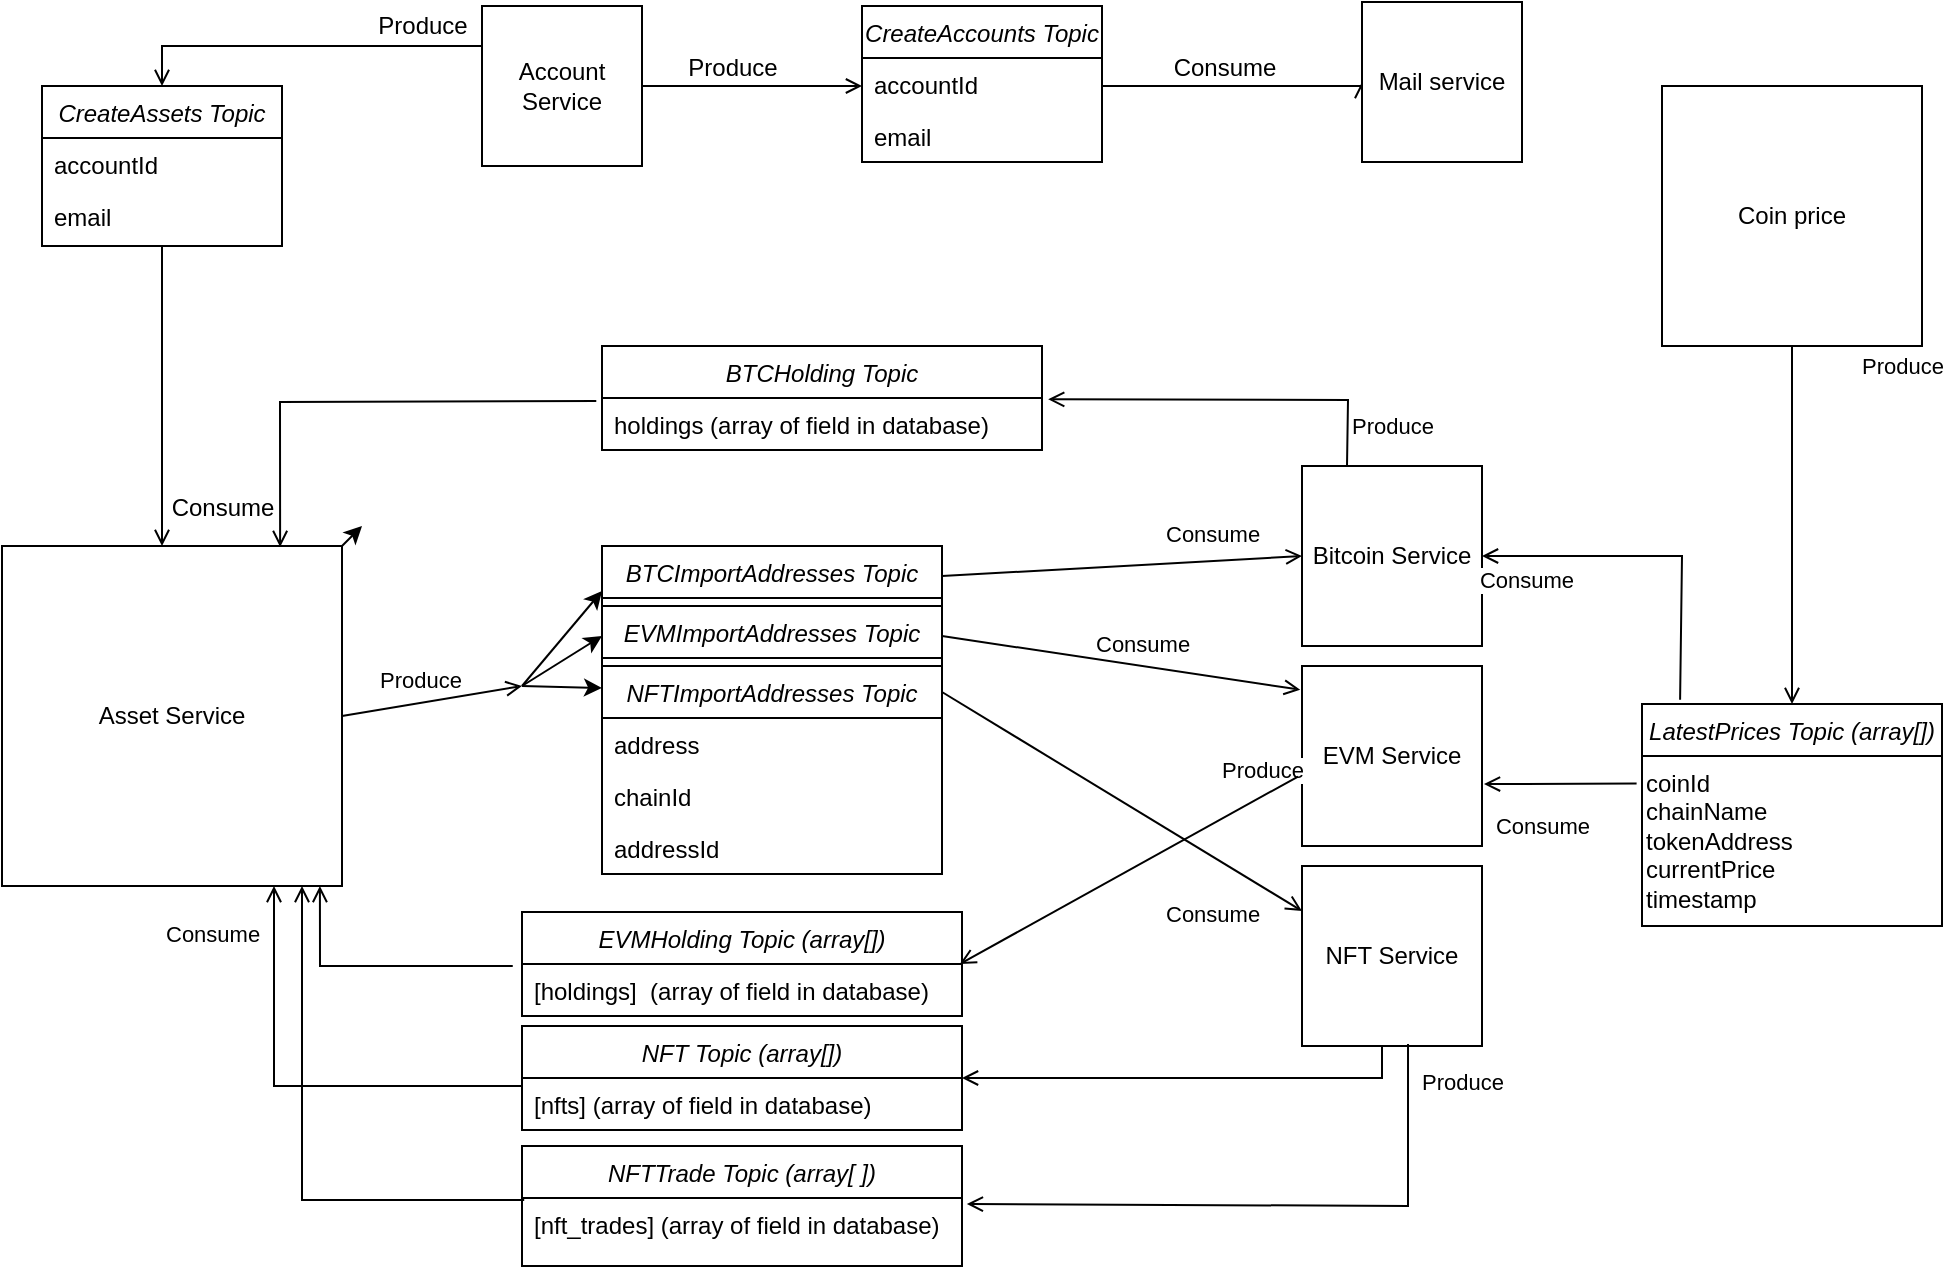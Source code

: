 <mxfile version="19.0.3" type="github">
  <diagram id="C5RBs43oDa-KdzZeNtuy" name="Page-1">
    <mxGraphModel dx="1596" dy="412" grid="1" gridSize="10" guides="1" tooltips="1" connect="1" arrows="1" fold="1" page="1" pageScale="1" pageWidth="827" pageHeight="1169" math="0" shadow="0">
      <root>
        <mxCell id="WIyWlLk6GJQsqaUBKTNV-0" />
        <mxCell id="WIyWlLk6GJQsqaUBKTNV-1" parent="WIyWlLk6GJQsqaUBKTNV-0" />
        <mxCell id="zkfFHV4jXpPFQw0GAbJ--0" value="CreateAccounts Topic" style="swimlane;fontStyle=2;align=center;verticalAlign=top;childLayout=stackLayout;horizontal=1;startSize=26;horizontalStack=0;resizeParent=1;resizeLast=0;collapsible=1;marginBottom=0;rounded=0;shadow=0;strokeWidth=1;" parent="WIyWlLk6GJQsqaUBKTNV-1" vertex="1">
          <mxGeometry x="330" y="250" width="120" height="78" as="geometry">
            <mxRectangle x="270" y="150" width="160" height="26" as="alternateBounds" />
          </mxGeometry>
        </mxCell>
        <mxCell id="zkfFHV4jXpPFQw0GAbJ--2" value="accountId" style="text;align=left;verticalAlign=top;spacingLeft=4;spacingRight=4;overflow=hidden;rotatable=0;points=[[0,0.5],[1,0.5]];portConstraint=eastwest;rounded=0;shadow=0;html=0;" parent="zkfFHV4jXpPFQw0GAbJ--0" vertex="1">
          <mxGeometry y="26" width="120" height="26" as="geometry" />
        </mxCell>
        <mxCell id="zkfFHV4jXpPFQw0GAbJ--1" value="email" style="text;align=left;verticalAlign=top;spacingLeft=4;spacingRight=4;overflow=hidden;rotatable=0;points=[[0,0.5],[1,0.5]];portConstraint=eastwest;" parent="zkfFHV4jXpPFQw0GAbJ--0" vertex="1">
          <mxGeometry y="52" width="120" height="26" as="geometry" />
        </mxCell>
        <mxCell id="zkfFHV4jXpPFQw0GAbJ--26" value="" style="endArrow=open;shadow=0;strokeWidth=1;rounded=0;endFill=1;edgeStyle=elbowEdgeStyle;elbow=vertical;entryX=0;entryY=0.5;entryDx=0;entryDy=0;exitX=1;exitY=0.5;exitDx=0;exitDy=0;" parent="WIyWlLk6GJQsqaUBKTNV-1" source="zkfFHV4jXpPFQw0GAbJ--2" target="MlaFfBJWEl4TWlq0VyIb-7" edge="1">
          <mxGeometry x="0.5" y="41" relative="1" as="geometry">
            <mxPoint x="420" y="290" as="sourcePoint" />
            <mxPoint x="530" y="228.33" as="targetPoint" />
            <mxPoint x="-40" y="32" as="offset" />
            <Array as="points">
              <mxPoint x="480" y="290" />
            </Array>
          </mxGeometry>
        </mxCell>
        <mxCell id="zkfFHV4jXpPFQw0GAbJ--29" value="Consume" style="text;html=1;resizable=0;points=[];;align=center;verticalAlign=middle;labelBackgroundColor=none;rounded=0;shadow=0;strokeWidth=1;fontSize=12;" parent="zkfFHV4jXpPFQw0GAbJ--26" vertex="1" connectable="0">
          <mxGeometry x="0.5" y="49" relative="1" as="geometry">
            <mxPoint x="-38" y="40" as="offset" />
          </mxGeometry>
        </mxCell>
        <mxCell id="MlaFfBJWEl4TWlq0VyIb-1" value="" style="endArrow=open;shadow=0;strokeWidth=1;rounded=0;endFill=1;edgeStyle=elbowEdgeStyle;elbow=vertical;exitX=1;exitY=0.5;exitDx=0;exitDy=0;exitPerimeter=0;" edge="1" parent="WIyWlLk6GJQsqaUBKTNV-1" source="MlaFfBJWEl4TWlq0VyIb-6">
          <mxGeometry x="0.5" y="41" relative="1" as="geometry">
            <mxPoint x="150" y="190" as="sourcePoint" />
            <mxPoint x="330" y="290" as="targetPoint" />
            <mxPoint x="-40" y="32" as="offset" />
            <Array as="points">
              <mxPoint x="280" y="290" />
            </Array>
          </mxGeometry>
        </mxCell>
        <mxCell id="MlaFfBJWEl4TWlq0VyIb-3" value="Produce" style="text;html=1;resizable=0;points=[];;align=center;verticalAlign=middle;labelBackgroundColor=none;rounded=0;shadow=0;strokeWidth=1;fontSize=12;" vertex="1" connectable="0" parent="MlaFfBJWEl4TWlq0VyIb-1">
          <mxGeometry x="0.5" y="49" relative="1" as="geometry">
            <mxPoint x="-38" y="40" as="offset" />
          </mxGeometry>
        </mxCell>
        <mxCell id="MlaFfBJWEl4TWlq0VyIb-6" value="Account Service" style="whiteSpace=wrap;html=1;aspect=fixed;" vertex="1" parent="WIyWlLk6GJQsqaUBKTNV-1">
          <mxGeometry x="140" y="250" width="80" height="80" as="geometry" />
        </mxCell>
        <mxCell id="MlaFfBJWEl4TWlq0VyIb-7" value="Mail service" style="whiteSpace=wrap;html=1;aspect=fixed;" vertex="1" parent="WIyWlLk6GJQsqaUBKTNV-1">
          <mxGeometry x="580" y="248" width="80" height="80" as="geometry" />
        </mxCell>
        <mxCell id="MlaFfBJWEl4TWlq0VyIb-8" value="CreateAssets Topic" style="swimlane;fontStyle=2;align=center;verticalAlign=top;childLayout=stackLayout;horizontal=1;startSize=26;horizontalStack=0;resizeParent=1;resizeLast=0;collapsible=1;marginBottom=0;rounded=0;shadow=0;strokeWidth=1;" vertex="1" parent="WIyWlLk6GJQsqaUBKTNV-1">
          <mxGeometry x="-80" y="290" width="120" height="80" as="geometry">
            <mxRectangle x="230" y="140" width="160" height="26" as="alternateBounds" />
          </mxGeometry>
        </mxCell>
        <mxCell id="MlaFfBJWEl4TWlq0VyIb-19" value="accountId" style="text;align=left;verticalAlign=top;spacingLeft=4;spacingRight=4;overflow=hidden;rotatable=0;points=[[0,0.5],[1,0.5]];portConstraint=eastwest;rounded=0;shadow=0;html=0;" vertex="1" parent="MlaFfBJWEl4TWlq0VyIb-8">
          <mxGeometry y="26" width="120" height="26" as="geometry" />
        </mxCell>
        <mxCell id="MlaFfBJWEl4TWlq0VyIb-20" value="email" style="text;align=left;verticalAlign=top;spacingLeft=4;spacingRight=4;overflow=hidden;rotatable=0;points=[[0,0.5],[1,0.5]];portConstraint=eastwest;" vertex="1" parent="MlaFfBJWEl4TWlq0VyIb-8">
          <mxGeometry y="52" width="120" height="26" as="geometry" />
        </mxCell>
        <mxCell id="MlaFfBJWEl4TWlq0VyIb-12" value="" style="endArrow=open;shadow=0;strokeWidth=1;rounded=0;endFill=1;edgeStyle=elbowEdgeStyle;elbow=vertical;entryX=0.5;entryY=0;entryDx=0;entryDy=0;" edge="1" parent="WIyWlLk6GJQsqaUBKTNV-1" target="MlaFfBJWEl4TWlq0VyIb-8">
          <mxGeometry x="0.5" y="41" relative="1" as="geometry">
            <mxPoint x="140" y="270" as="sourcePoint" />
            <mxPoint x="270" y="310" as="targetPoint" />
            <mxPoint x="-40" y="32" as="offset" />
            <Array as="points">
              <mxPoint x="60" y="270" />
            </Array>
          </mxGeometry>
        </mxCell>
        <mxCell id="MlaFfBJWEl4TWlq0VyIb-14" value="Produce" style="text;html=1;resizable=0;points=[];;align=center;verticalAlign=middle;labelBackgroundColor=none;rounded=0;shadow=0;strokeWidth=1;fontSize=12;" vertex="1" connectable="0" parent="MlaFfBJWEl4TWlq0VyIb-12">
          <mxGeometry x="0.5" y="49" relative="1" as="geometry">
            <mxPoint x="105" y="-59" as="offset" />
          </mxGeometry>
        </mxCell>
        <mxCell id="MlaFfBJWEl4TWlq0VyIb-132" style="edgeStyle=none;rounded=0;orthogonalLoop=1;jettySize=auto;html=1;exitX=1;exitY=0;exitDx=0;exitDy=0;" edge="1" parent="WIyWlLk6GJQsqaUBKTNV-1" source="MlaFfBJWEl4TWlq0VyIb-18">
          <mxGeometry relative="1" as="geometry">
            <mxPoint x="80" y="510" as="targetPoint" />
          </mxGeometry>
        </mxCell>
        <mxCell id="MlaFfBJWEl4TWlq0VyIb-18" value="Asset Service" style="whiteSpace=wrap;html=1;aspect=fixed;" vertex="1" parent="WIyWlLk6GJQsqaUBKTNV-1">
          <mxGeometry x="-100" y="520" width="170" height="170" as="geometry" />
        </mxCell>
        <mxCell id="MlaFfBJWEl4TWlq0VyIb-22" value="EVM Service" style="whiteSpace=wrap;html=1;aspect=fixed;" vertex="1" parent="WIyWlLk6GJQsqaUBKTNV-1">
          <mxGeometry x="550" y="580" width="90" height="90" as="geometry" />
        </mxCell>
        <mxCell id="MlaFfBJWEl4TWlq0VyIb-23" value="Bitcoin Service" style="whiteSpace=wrap;html=1;aspect=fixed;" vertex="1" parent="WIyWlLk6GJQsqaUBKTNV-1">
          <mxGeometry x="550" y="480" width="90" height="90" as="geometry" />
        </mxCell>
        <mxCell id="MlaFfBJWEl4TWlq0VyIb-25" value="NFT Service" style="whiteSpace=wrap;html=1;aspect=fixed;" vertex="1" parent="WIyWlLk6GJQsqaUBKTNV-1">
          <mxGeometry x="550" y="680" width="90" height="90" as="geometry" />
        </mxCell>
        <mxCell id="MlaFfBJWEl4TWlq0VyIb-77" style="edgeStyle=none;rounded=0;orthogonalLoop=1;jettySize=auto;html=1;entryX=0;entryY=0.75;entryDx=0;entryDy=0;" edge="1" parent="WIyWlLk6GJQsqaUBKTNV-1" target="MlaFfBJWEl4TWlq0VyIb-26">
          <mxGeometry relative="1" as="geometry">
            <mxPoint x="160" y="590" as="targetPoint" />
            <mxPoint x="160" y="590" as="sourcePoint" />
          </mxGeometry>
        </mxCell>
        <mxCell id="MlaFfBJWEl4TWlq0VyIb-26" value="BTCImportAddresses Topic" style="swimlane;fontStyle=2;align=center;verticalAlign=top;childLayout=stackLayout;horizontal=1;startSize=26;horizontalStack=0;resizeParent=1;resizeLast=0;collapsible=1;marginBottom=0;rounded=0;shadow=0;strokeWidth=1;" vertex="1" parent="WIyWlLk6GJQsqaUBKTNV-1">
          <mxGeometry x="200" y="520" width="170" height="30" as="geometry">
            <mxRectangle x="220" y="520" width="160" height="26" as="alternateBounds" />
          </mxGeometry>
        </mxCell>
        <mxCell id="MlaFfBJWEl4TWlq0VyIb-30" value="EVMImportAddresses Topic" style="swimlane;fontStyle=2;align=center;verticalAlign=top;childLayout=stackLayout;horizontal=1;startSize=26;horizontalStack=0;resizeParent=1;resizeLast=0;collapsible=1;marginBottom=0;rounded=0;shadow=0;strokeWidth=1;" vertex="1" parent="WIyWlLk6GJQsqaUBKTNV-1">
          <mxGeometry x="200" y="550" width="170" height="30" as="geometry">
            <mxRectangle x="230" y="140" width="160" height="26" as="alternateBounds" />
          </mxGeometry>
        </mxCell>
        <mxCell id="MlaFfBJWEl4TWlq0VyIb-36" value="NFTImportAddresses Topic" style="swimlane;fontStyle=2;align=center;verticalAlign=top;childLayout=stackLayout;horizontal=1;startSize=26;horizontalStack=0;resizeParent=1;resizeLast=0;collapsible=1;marginBottom=0;rounded=0;shadow=0;strokeWidth=1;" vertex="1" parent="WIyWlLk6GJQsqaUBKTNV-1">
          <mxGeometry x="200" y="580" width="170" height="104" as="geometry">
            <mxRectangle x="230" y="140" width="160" height="26" as="alternateBounds" />
          </mxGeometry>
        </mxCell>
        <mxCell id="MlaFfBJWEl4TWlq0VyIb-49" value="address" style="text;align=left;verticalAlign=top;spacingLeft=4;spacingRight=4;overflow=hidden;rotatable=0;points=[[0,0.5],[1,0.5]];portConstraint=eastwest;rounded=0;shadow=0;html=0;" vertex="1" parent="MlaFfBJWEl4TWlq0VyIb-36">
          <mxGeometry y="26" width="170" height="26" as="geometry" />
        </mxCell>
        <mxCell id="MlaFfBJWEl4TWlq0VyIb-50" value="chainId" style="text;align=left;verticalAlign=top;spacingLeft=4;spacingRight=4;overflow=hidden;rotatable=0;points=[[0,0.5],[1,0.5]];portConstraint=eastwest;rounded=0;shadow=0;html=0;" vertex="1" parent="MlaFfBJWEl4TWlq0VyIb-36">
          <mxGeometry y="52" width="170" height="26" as="geometry" />
        </mxCell>
        <mxCell id="MlaFfBJWEl4TWlq0VyIb-51" value="addressId" style="text;align=left;verticalAlign=top;spacingLeft=4;spacingRight=4;overflow=hidden;rotatable=0;points=[[0,0.5],[1,0.5]];portConstraint=eastwest;rounded=0;shadow=0;html=0;" vertex="1" parent="MlaFfBJWEl4TWlq0VyIb-36">
          <mxGeometry y="78" width="170" height="26" as="geometry" />
        </mxCell>
        <mxCell id="MlaFfBJWEl4TWlq0VyIb-60" value="" style="endArrow=open;shadow=0;strokeWidth=1;rounded=0;endFill=1;elbow=vertical;exitX=1;exitY=0.5;exitDx=0;exitDy=0;entryX=0;entryY=0.5;entryDx=0;entryDy=0;" edge="1" parent="WIyWlLk6GJQsqaUBKTNV-1" source="MlaFfBJWEl4TWlq0VyIb-26" target="MlaFfBJWEl4TWlq0VyIb-23">
          <mxGeometry x="0.5" y="41" relative="1" as="geometry">
            <mxPoint x="370" y="560" as="sourcePoint" />
            <mxPoint x="510.51" y="592.93" as="targetPoint" />
            <mxPoint x="-40" y="32" as="offset" />
            <Array as="points" />
          </mxGeometry>
        </mxCell>
        <mxCell id="MlaFfBJWEl4TWlq0VyIb-61" value="&lt;span style=&quot;color: rgb(0, 0, 0); font-family: Helvetica; font-size: 11px; font-style: normal; font-variant-ligatures: normal; font-variant-caps: normal; font-weight: 400; letter-spacing: normal; orphans: 2; text-align: center; text-indent: 0px; text-transform: none; widows: 2; word-spacing: 0px; -webkit-text-stroke-width: 0px; background-color: rgb(255, 255, 255); text-decoration-thickness: initial; text-decoration-style: initial; text-decoration-color: initial; float: none; display: inline !important;&quot;&gt;Consume&lt;/span&gt;" style="text;whiteSpace=wrap;html=1;" vertex="1" parent="WIyWlLk6GJQsqaUBKTNV-1">
          <mxGeometry x="480" y="500" width="70" height="30" as="geometry" />
        </mxCell>
        <mxCell id="MlaFfBJWEl4TWlq0VyIb-62" value="" style="endArrow=open;shadow=0;strokeWidth=1;rounded=0;endFill=1;elbow=vertical;exitX=1;exitY=0.5;exitDx=0;exitDy=0;entryX=-0.01;entryY=0.132;entryDx=0;entryDy=0;entryPerimeter=0;" edge="1" parent="WIyWlLk6GJQsqaUBKTNV-1" source="MlaFfBJWEl4TWlq0VyIb-30" target="MlaFfBJWEl4TWlq0VyIb-22">
          <mxGeometry x="0.5" y="41" relative="1" as="geometry">
            <mxPoint x="370" y="585" as="sourcePoint" />
            <mxPoint x="550" y="620" as="targetPoint" />
            <mxPoint x="-40" y="32" as="offset" />
            <Array as="points" />
          </mxGeometry>
        </mxCell>
        <mxCell id="MlaFfBJWEl4TWlq0VyIb-63" value="&lt;span style=&quot;color: rgb(0, 0, 0); font-family: Helvetica; font-size: 11px; font-style: normal; font-variant-ligatures: normal; font-variant-caps: normal; font-weight: 400; letter-spacing: normal; orphans: 2; text-align: center; text-indent: 0px; text-transform: none; widows: 2; word-spacing: 0px; -webkit-text-stroke-width: 0px; background-color: rgb(255, 255, 255); text-decoration-thickness: initial; text-decoration-style: initial; text-decoration-color: initial; float: none; display: inline !important;&quot;&gt;Consume&lt;/span&gt;" style="text;whiteSpace=wrap;html=1;" vertex="1" parent="WIyWlLk6GJQsqaUBKTNV-1">
          <mxGeometry x="445" y="555" width="70" height="30" as="geometry" />
        </mxCell>
        <mxCell id="MlaFfBJWEl4TWlq0VyIb-68" value="" style="endArrow=open;shadow=0;strokeWidth=1;rounded=0;endFill=1;edgeStyle=elbowEdgeStyle;elbow=vertical;exitX=0.5;exitY=1;exitDx=0;exitDy=0;" edge="1" parent="WIyWlLk6GJQsqaUBKTNV-1" source="MlaFfBJWEl4TWlq0VyIb-8" target="MlaFfBJWEl4TWlq0VyIb-18">
          <mxGeometry x="0.5" y="41" relative="1" as="geometry">
            <mxPoint x="308.96" y="359.998" as="sourcePoint" />
            <mxPoint x="610.0" y="531.48" as="targetPoint" />
            <mxPoint x="-40" y="32" as="offset" />
            <Array as="points">
              <mxPoint x="-20" y="500" />
              <mxPoint x="30" y="390" />
            </Array>
          </mxGeometry>
        </mxCell>
        <mxCell id="MlaFfBJWEl4TWlq0VyIb-69" value="Consume" style="text;html=1;resizable=0;points=[];;align=center;verticalAlign=middle;labelBackgroundColor=none;rounded=0;shadow=0;strokeWidth=1;fontSize=12;" vertex="1" connectable="0" parent="MlaFfBJWEl4TWlq0VyIb-68">
          <mxGeometry x="0.5" y="49" relative="1" as="geometry">
            <mxPoint x="-19" y="18" as="offset" />
          </mxGeometry>
        </mxCell>
        <mxCell id="MlaFfBJWEl4TWlq0VyIb-72" value="" style="endArrow=open;shadow=0;strokeWidth=1;rounded=0;endFill=1;elbow=vertical;exitX=1;exitY=0.125;exitDx=0;exitDy=0;exitPerimeter=0;entryX=0;entryY=0.25;entryDx=0;entryDy=0;" edge="1" parent="WIyWlLk6GJQsqaUBKTNV-1" source="MlaFfBJWEl4TWlq0VyIb-36" target="MlaFfBJWEl4TWlq0VyIb-25">
          <mxGeometry x="0.5" y="41" relative="1" as="geometry">
            <mxPoint x="380" y="595" as="sourcePoint" />
            <mxPoint x="560" y="630" as="targetPoint" />
            <mxPoint x="-40" y="32" as="offset" />
            <Array as="points" />
          </mxGeometry>
        </mxCell>
        <mxCell id="MlaFfBJWEl4TWlq0VyIb-111" value="" style="edgeStyle=none;rounded=0;orthogonalLoop=1;jettySize=auto;html=1;" edge="1" parent="WIyWlLk6GJQsqaUBKTNV-1" source="MlaFfBJWEl4TWlq0VyIb-73" target="MlaFfBJWEl4TWlq0VyIb-25">
          <mxGeometry relative="1" as="geometry" />
        </mxCell>
        <mxCell id="MlaFfBJWEl4TWlq0VyIb-73" value="&lt;span style=&quot;color: rgb(0, 0, 0); font-family: Helvetica; font-size: 11px; font-style: normal; font-variant-ligatures: normal; font-variant-caps: normal; font-weight: 400; letter-spacing: normal; orphans: 2; text-align: center; text-indent: 0px; text-transform: none; widows: 2; word-spacing: 0px; -webkit-text-stroke-width: 0px; background-color: rgb(255, 255, 255); text-decoration-thickness: initial; text-decoration-style: initial; text-decoration-color: initial; float: none; display: inline !important;&quot;&gt;Consume&lt;/span&gt;" style="text;whiteSpace=wrap;html=1;" vertex="1" parent="WIyWlLk6GJQsqaUBKTNV-1">
          <mxGeometry x="480" y="690" width="70" height="30" as="geometry" />
        </mxCell>
        <mxCell id="MlaFfBJWEl4TWlq0VyIb-75" value="" style="endArrow=open;shadow=0;strokeWidth=1;rounded=0;endFill=1;elbow=vertical;exitX=1;exitY=0.5;exitDx=0;exitDy=0;" edge="1" parent="WIyWlLk6GJQsqaUBKTNV-1" source="MlaFfBJWEl4TWlq0VyIb-18">
          <mxGeometry x="0.5" y="41" relative="1" as="geometry">
            <mxPoint x="380" y="575" as="sourcePoint" />
            <mxPoint x="160" y="590" as="targetPoint" />
            <mxPoint x="-40" y="32" as="offset" />
          </mxGeometry>
        </mxCell>
        <mxCell id="MlaFfBJWEl4TWlq0VyIb-76" value="Produce" style="edgeLabel;html=1;align=center;verticalAlign=middle;resizable=0;points=[];" vertex="1" connectable="0" parent="MlaFfBJWEl4TWlq0VyIb-75">
          <mxGeometry x="-0.475" y="4" relative="1" as="geometry">
            <mxPoint x="16" y="-10" as="offset" />
          </mxGeometry>
        </mxCell>
        <mxCell id="MlaFfBJWEl4TWlq0VyIb-78" style="edgeStyle=none;rounded=0;orthogonalLoop=1;jettySize=auto;html=1;entryX=0;entryY=0.5;entryDx=0;entryDy=0;" edge="1" parent="WIyWlLk6GJQsqaUBKTNV-1" target="MlaFfBJWEl4TWlq0VyIb-30">
          <mxGeometry relative="1" as="geometry">
            <mxPoint x="210" y="552.5" as="targetPoint" />
            <mxPoint x="160" y="590" as="sourcePoint" />
          </mxGeometry>
        </mxCell>
        <mxCell id="MlaFfBJWEl4TWlq0VyIb-79" style="edgeStyle=none;rounded=0;orthogonalLoop=1;jettySize=auto;html=1;" edge="1" parent="WIyWlLk6GJQsqaUBKTNV-1">
          <mxGeometry relative="1" as="geometry">
            <mxPoint x="200" y="591" as="targetPoint" />
            <mxPoint x="160" y="590" as="sourcePoint" />
          </mxGeometry>
        </mxCell>
        <mxCell id="MlaFfBJWEl4TWlq0VyIb-83" value="BTCHolding Topic&#xa;" style="swimlane;fontStyle=2;align=center;verticalAlign=top;childLayout=stackLayout;horizontal=1;startSize=26;horizontalStack=0;resizeParent=1;resizeLast=0;collapsible=1;marginBottom=0;rounded=0;shadow=0;strokeWidth=1;" vertex="1" parent="WIyWlLk6GJQsqaUBKTNV-1">
          <mxGeometry x="200" y="420" width="220" height="52" as="geometry">
            <mxRectangle x="200" y="420" width="160" height="70" as="alternateBounds" />
          </mxGeometry>
        </mxCell>
        <mxCell id="MlaFfBJWEl4TWlq0VyIb-90" value="holdings (array of field in database)" style="text;align=left;verticalAlign=top;spacingLeft=4;spacingRight=4;overflow=hidden;rotatable=0;points=[[0,0.5],[1,0.5]];portConstraint=eastwest;rounded=0;shadow=0;html=0;" vertex="1" parent="MlaFfBJWEl4TWlq0VyIb-83">
          <mxGeometry y="26" width="220" height="26" as="geometry" />
        </mxCell>
        <mxCell id="MlaFfBJWEl4TWlq0VyIb-87" value="Produce" style="edgeLabel;html=1;align=center;verticalAlign=middle;resizable=0;points=[];" vertex="1" connectable="0" parent="WIyWlLk6GJQsqaUBKTNV-1">
          <mxGeometry x="594.996" y="459.999" as="geometry" />
        </mxCell>
        <mxCell id="MlaFfBJWEl4TWlq0VyIb-88" value="" style="endArrow=open;shadow=0;strokeWidth=1;rounded=0;endFill=1;edgeStyle=elbowEdgeStyle;elbow=vertical;entryX=0.8;entryY=1;entryDx=0;entryDy=0;startArrow=none;entryPerimeter=0;" edge="1" parent="WIyWlLk6GJQsqaUBKTNV-1" source="MlaFfBJWEl4TWlq0VyIb-92" target="MlaFfBJWEl4TWlq0VyIb-18">
          <mxGeometry x="0.5" y="41" relative="1" as="geometry">
            <mxPoint x="548" y="770" as="sourcePoint" />
            <mxPoint x="22.28" y="821.02" as="targetPoint" />
            <mxPoint x="-40" y="32" as="offset" />
            <Array as="points">
              <mxPoint x="-15" y="790" />
            </Array>
          </mxGeometry>
        </mxCell>
        <mxCell id="MlaFfBJWEl4TWlq0VyIb-92" value="NFT Topic (array[])" style="swimlane;fontStyle=2;align=center;verticalAlign=top;childLayout=stackLayout;horizontal=1;startSize=26;horizontalStack=0;resizeParent=1;resizeLast=0;collapsible=1;marginBottom=0;rounded=0;shadow=0;strokeWidth=1;" vertex="1" parent="WIyWlLk6GJQsqaUBKTNV-1">
          <mxGeometry x="160" y="760" width="220" height="52" as="geometry">
            <mxRectangle x="200" y="420" width="160" height="70" as="alternateBounds" />
          </mxGeometry>
        </mxCell>
        <mxCell id="MlaFfBJWEl4TWlq0VyIb-93" value="[nfts] (array of field in database)" style="text;align=left;verticalAlign=top;spacingLeft=4;spacingRight=4;overflow=hidden;rotatable=0;points=[[0,0.5],[1,0.5]];portConstraint=eastwest;rounded=0;shadow=0;html=0;" vertex="1" parent="MlaFfBJWEl4TWlq0VyIb-92">
          <mxGeometry y="26" width="220" height="26" as="geometry" />
        </mxCell>
        <mxCell id="MlaFfBJWEl4TWlq0VyIb-95" value="NFTTrade Topic (array[ ])" style="swimlane;fontStyle=2;align=center;verticalAlign=top;childLayout=stackLayout;horizontal=1;startSize=26;horizontalStack=0;resizeParent=1;resizeLast=0;collapsible=1;marginBottom=0;rounded=0;shadow=0;strokeWidth=1;" vertex="1" parent="WIyWlLk6GJQsqaUBKTNV-1">
          <mxGeometry x="160" y="820" width="220" height="60" as="geometry">
            <mxRectangle x="200" y="420" width="160" height="70" as="alternateBounds" />
          </mxGeometry>
        </mxCell>
        <mxCell id="MlaFfBJWEl4TWlq0VyIb-96" value="[nft_trades] (array of field in database)" style="text;align=left;verticalAlign=top;spacingLeft=4;spacingRight=4;overflow=hidden;rotatable=0;points=[[0,0.5],[1,0.5]];portConstraint=eastwest;rounded=0;shadow=0;html=0;" vertex="1" parent="MlaFfBJWEl4TWlq0VyIb-95">
          <mxGeometry y="26" width="220" height="34" as="geometry" />
        </mxCell>
        <mxCell id="MlaFfBJWEl4TWlq0VyIb-97" value="&lt;span style=&quot;color: rgb(0, 0, 0); font-family: Helvetica; font-size: 11px; font-style: normal; font-variant-ligatures: normal; font-variant-caps: normal; font-weight: 400; letter-spacing: normal; orphans: 2; text-align: center; text-indent: 0px; text-transform: none; widows: 2; word-spacing: 0px; -webkit-text-stroke-width: 0px; background-color: rgb(255, 255, 255); text-decoration-thickness: initial; text-decoration-style: initial; text-decoration-color: initial; float: none; display: inline !important;&quot;&gt;Consume&lt;/span&gt;" style="text;whiteSpace=wrap;html=1;" vertex="1" parent="WIyWlLk6GJQsqaUBKTNV-1">
          <mxGeometry x="-20" y="700" width="70" height="30" as="geometry" />
        </mxCell>
        <mxCell id="MlaFfBJWEl4TWlq0VyIb-99" value="Produce" style="edgeLabel;html=1;align=center;verticalAlign=middle;resizable=0;points=[];" vertex="1" connectable="0" parent="WIyWlLk6GJQsqaUBKTNV-1">
          <mxGeometry x="529.996" y="631.999" as="geometry" />
        </mxCell>
        <mxCell id="MlaFfBJWEl4TWlq0VyIb-100" value="Produce" style="edgeLabel;html=1;align=center;verticalAlign=middle;resizable=0;points=[];" vertex="1" connectable="0" parent="WIyWlLk6GJQsqaUBKTNV-1">
          <mxGeometry x="619.996" y="769.999" as="geometry">
            <mxPoint x="10" y="18" as="offset" />
          </mxGeometry>
        </mxCell>
        <mxCell id="MlaFfBJWEl4TWlq0VyIb-101" value="" style="endArrow=open;shadow=0;strokeWidth=1;rounded=0;endFill=1;edgeStyle=elbowEdgeStyle;elbow=vertical;startArrow=none;exitX=0.005;exitY=0.029;exitDx=0;exitDy=0;exitPerimeter=0;" edge="1" parent="WIyWlLk6GJQsqaUBKTNV-1" source="MlaFfBJWEl4TWlq0VyIb-96">
          <mxGeometry x="0.5" y="41" relative="1" as="geometry">
            <mxPoint x="170" y="780" as="sourcePoint" />
            <mxPoint x="50" y="690" as="targetPoint" />
            <mxPoint x="-40" y="32" as="offset" />
            <Array as="points">
              <mxPoint x="100" y="847" />
              <mxPoint x="-30" y="820" />
            </Array>
          </mxGeometry>
        </mxCell>
        <mxCell id="MlaFfBJWEl4TWlq0VyIb-103" value="EVMHolding Topic (array[])" style="swimlane;fontStyle=2;align=center;verticalAlign=top;childLayout=stackLayout;horizontal=1;startSize=26;horizontalStack=0;resizeParent=1;resizeLast=0;collapsible=1;marginBottom=0;rounded=0;shadow=0;strokeWidth=1;" vertex="1" parent="WIyWlLk6GJQsqaUBKTNV-1">
          <mxGeometry x="160" y="703" width="220" height="52" as="geometry">
            <mxRectangle x="200" y="420" width="160" height="70" as="alternateBounds" />
          </mxGeometry>
        </mxCell>
        <mxCell id="MlaFfBJWEl4TWlq0VyIb-104" value="[holdings]  (array of field in database)" style="text;align=left;verticalAlign=top;spacingLeft=4;spacingRight=4;overflow=hidden;rotatable=0;points=[[0,0.5],[1,0.5]];portConstraint=eastwest;rounded=0;shadow=0;html=0;" vertex="1" parent="MlaFfBJWEl4TWlq0VyIb-103">
          <mxGeometry y="26" width="220" height="26" as="geometry" />
        </mxCell>
        <mxCell id="MlaFfBJWEl4TWlq0VyIb-105" value="" style="endArrow=open;shadow=0;strokeWidth=1;rounded=0;endFill=1;elbow=vertical;exitX=-0.022;exitY=0.614;exitDx=0;exitDy=0;entryX=0.995;entryY=0;entryDx=0;entryDy=0;entryPerimeter=0;exitPerimeter=0;" edge="1" parent="WIyWlLk6GJQsqaUBKTNV-1" source="MlaFfBJWEl4TWlq0VyIb-22" target="MlaFfBJWEl4TWlq0VyIb-104">
          <mxGeometry x="0.5" y="41" relative="1" as="geometry">
            <mxPoint x="380" y="603" as="sourcePoint" />
            <mxPoint x="560" y="716.5" as="targetPoint" />
            <mxPoint x="-40" y="32" as="offset" />
            <Array as="points" />
          </mxGeometry>
        </mxCell>
        <mxCell id="MlaFfBJWEl4TWlq0VyIb-106" value="" style="endArrow=open;shadow=0;strokeWidth=1;rounded=0;endFill=1;elbow=vertical;exitX=-0.021;exitY=0.038;exitDx=0;exitDy=0;entryX=0.935;entryY=1;entryDx=0;entryDy=0;exitPerimeter=0;entryPerimeter=0;" edge="1" parent="WIyWlLk6GJQsqaUBKTNV-1" source="MlaFfBJWEl4TWlq0VyIb-104" target="MlaFfBJWEl4TWlq0VyIb-18">
          <mxGeometry x="0.5" y="41" relative="1" as="geometry">
            <mxPoint x="560" y="657.5" as="sourcePoint" />
            <mxPoint x="359.05" y="739" as="targetPoint" />
            <mxPoint x="-40" y="32" as="offset" />
            <Array as="points">
              <mxPoint x="59" y="730" />
            </Array>
          </mxGeometry>
        </mxCell>
        <mxCell id="MlaFfBJWEl4TWlq0VyIb-109" value="" style="endArrow=open;shadow=0;strokeWidth=1;rounded=0;endFill=1;elbow=vertical;entryX=1.011;entryY=0.088;entryDx=0;entryDy=0;entryPerimeter=0;exitX=0.589;exitY=0.989;exitDx=0;exitDy=0;exitPerimeter=0;" edge="1" parent="WIyWlLk6GJQsqaUBKTNV-1" source="MlaFfBJWEl4TWlq0VyIb-25" target="MlaFfBJWEl4TWlq0VyIb-96">
          <mxGeometry x="0.5" y="41" relative="1" as="geometry">
            <mxPoint x="610" y="780" as="sourcePoint" />
            <mxPoint x="350" y="840" as="targetPoint" />
            <mxPoint x="-40" y="32" as="offset" />
            <Array as="points">
              <mxPoint x="603" y="850" />
            </Array>
          </mxGeometry>
        </mxCell>
        <mxCell id="MlaFfBJWEl4TWlq0VyIb-110" value="" style="endArrow=open;shadow=0;strokeWidth=1;rounded=0;endFill=1;elbow=vertical;entryX=1;entryY=0.5;entryDx=0;entryDy=0;" edge="1" parent="WIyWlLk6GJQsqaUBKTNV-1" target="MlaFfBJWEl4TWlq0VyIb-92">
          <mxGeometry x="0.5" y="41" relative="1" as="geometry">
            <mxPoint x="590" y="770" as="sourcePoint" />
            <mxPoint x="350.0" y="784.992" as="targetPoint" />
            <mxPoint x="-40" y="32" as="offset" />
            <Array as="points">
              <mxPoint x="590" y="786" />
            </Array>
          </mxGeometry>
        </mxCell>
        <mxCell id="MlaFfBJWEl4TWlq0VyIb-114" value="Coin price" style="whiteSpace=wrap;html=1;aspect=fixed;" vertex="1" parent="WIyWlLk6GJQsqaUBKTNV-1">
          <mxGeometry x="730" y="290" width="130" height="130" as="geometry" />
        </mxCell>
        <mxCell id="MlaFfBJWEl4TWlq0VyIb-115" value="" style="endArrow=open;shadow=0;strokeWidth=1;rounded=0;endFill=1;elbow=vertical;exitX=0.25;exitY=0;exitDx=0;exitDy=0;entryX=1.014;entryY=0.026;entryDx=0;entryDy=0;entryPerimeter=0;" edge="1" parent="WIyWlLk6GJQsqaUBKTNV-1" source="MlaFfBJWEl4TWlq0VyIb-23" target="MlaFfBJWEl4TWlq0VyIb-90">
          <mxGeometry x="0.5" y="41" relative="1" as="geometry">
            <mxPoint x="558.02" y="645.26" as="sourcePoint" />
            <mxPoint x="450" y="460" as="targetPoint" />
            <mxPoint x="-40" y="32" as="offset" />
            <Array as="points">
              <mxPoint x="573" y="447" />
            </Array>
          </mxGeometry>
        </mxCell>
        <mxCell id="MlaFfBJWEl4TWlq0VyIb-116" value="" style="endArrow=open;shadow=0;strokeWidth=1;rounded=0;endFill=1;elbow=vertical;exitX=-0.013;exitY=0.058;exitDx=0;exitDy=0;exitPerimeter=0;entryX=0.818;entryY=0.003;entryDx=0;entryDy=0;entryPerimeter=0;" edge="1" parent="WIyWlLk6GJQsqaUBKTNV-1" source="MlaFfBJWEl4TWlq0VyIb-90" target="MlaFfBJWEl4TWlq0VyIb-18">
          <mxGeometry x="0.5" y="41" relative="1" as="geometry">
            <mxPoint x="582.5" y="490" as="sourcePoint" />
            <mxPoint x="30" y="520" as="targetPoint" />
            <mxPoint x="-40" y="32" as="offset" />
            <Array as="points">
              <mxPoint x="39" y="448" />
            </Array>
          </mxGeometry>
        </mxCell>
        <mxCell id="MlaFfBJWEl4TWlq0VyIb-117" value="LatestPrices Topic (array[])" style="swimlane;fontStyle=2;align=center;verticalAlign=top;childLayout=stackLayout;horizontal=1;startSize=26;horizontalStack=0;resizeParent=1;resizeLast=0;collapsible=1;marginBottom=0;rounded=0;shadow=0;strokeWidth=1;" vertex="1" parent="WIyWlLk6GJQsqaUBKTNV-1">
          <mxGeometry x="720" y="599" width="150" height="111" as="geometry">
            <mxRectangle x="200" y="420" width="160" height="70" as="alternateBounds" />
          </mxGeometry>
        </mxCell>
        <mxCell id="MlaFfBJWEl4TWlq0VyIb-127" value="coinId&lt;br&gt;chainName&lt;br&gt;tokenAddress&lt;br&gt;currentPrice&lt;br&gt;timestamp" style="text;whiteSpace=wrap;html=1;" vertex="1" parent="MlaFfBJWEl4TWlq0VyIb-117">
          <mxGeometry y="26" width="150" height="84" as="geometry" />
        </mxCell>
        <mxCell id="MlaFfBJWEl4TWlq0VyIb-120" value="" style="endArrow=open;shadow=0;strokeWidth=1;rounded=0;endFill=1;elbow=vertical;exitX=0.5;exitY=1;exitDx=0;exitDy=0;entryX=0.5;entryY=0;entryDx=0;entryDy=0;" edge="1" parent="WIyWlLk6GJQsqaUBKTNV-1" source="MlaFfBJWEl4TWlq0VyIb-114" target="MlaFfBJWEl4TWlq0VyIb-117">
          <mxGeometry x="0.5" y="41" relative="1" as="geometry">
            <mxPoint x="582.5" y="490" as="sourcePoint" />
            <mxPoint x="433.08" y="456.676" as="targetPoint" />
            <mxPoint x="-40" y="32" as="offset" />
            <Array as="points" />
          </mxGeometry>
        </mxCell>
        <mxCell id="MlaFfBJWEl4TWlq0VyIb-121" value="Produce" style="edgeLabel;html=1;align=center;verticalAlign=middle;resizable=0;points=[];" vertex="1" connectable="0" parent="WIyWlLk6GJQsqaUBKTNV-1">
          <mxGeometry x="849.996" y="429.999" as="geometry" />
        </mxCell>
        <mxCell id="MlaFfBJWEl4TWlq0VyIb-122" value="" style="endArrow=open;shadow=0;strokeWidth=1;rounded=0;endFill=1;elbow=vertical;exitX=0.127;exitY=-0.019;exitDx=0;exitDy=0;entryX=1;entryY=0.5;entryDx=0;entryDy=0;exitPerimeter=0;" edge="1" parent="WIyWlLk6GJQsqaUBKTNV-1" source="MlaFfBJWEl4TWlq0VyIb-117" target="MlaFfBJWEl4TWlq0VyIb-23">
          <mxGeometry x="0.5" y="41" relative="1" as="geometry">
            <mxPoint x="840" y="430" as="sourcePoint" />
            <mxPoint x="840" y="580" as="targetPoint" />
            <mxPoint x="-40" y="32" as="offset" />
            <Array as="points">
              <mxPoint x="740" y="525" />
            </Array>
          </mxGeometry>
        </mxCell>
        <mxCell id="MlaFfBJWEl4TWlq0VyIb-124" value="Consume" style="edgeLabel;html=1;align=center;verticalAlign=middle;resizable=0;points=[];" vertex="1" connectable="0" parent="MlaFfBJWEl4TWlq0VyIb-122">
          <mxGeometry x="-0.365" y="-1" relative="1" as="geometry">
            <mxPoint x="-79" y="-6" as="offset" />
          </mxGeometry>
        </mxCell>
        <mxCell id="MlaFfBJWEl4TWlq0VyIb-123" value="" style="endArrow=open;shadow=0;strokeWidth=1;rounded=0;endFill=1;elbow=vertical;entryX=1.011;entryY=0.656;entryDx=0;entryDy=0;exitX=-0.018;exitY=0.164;exitDx=0;exitDy=0;exitPerimeter=0;entryPerimeter=0;" edge="1" parent="WIyWlLk6GJQsqaUBKTNV-1" source="MlaFfBJWEl4TWlq0VyIb-127" target="MlaFfBJWEl4TWlq0VyIb-22">
          <mxGeometry x="0.5" y="41" relative="1" as="geometry">
            <mxPoint x="720" y="625" as="sourcePoint" />
            <mxPoint x="650" y="535" as="targetPoint" />
            <mxPoint x="-40" y="32" as="offset" />
            <Array as="points" />
          </mxGeometry>
        </mxCell>
        <mxCell id="MlaFfBJWEl4TWlq0VyIb-126" value="Consume" style="edgeLabel;html=1;align=center;verticalAlign=middle;resizable=0;points=[];" vertex="1" connectable="0" parent="WIyWlLk6GJQsqaUBKTNV-1">
          <mxGeometry x="669.997" y="660.003" as="geometry" />
        </mxCell>
      </root>
    </mxGraphModel>
  </diagram>
</mxfile>
